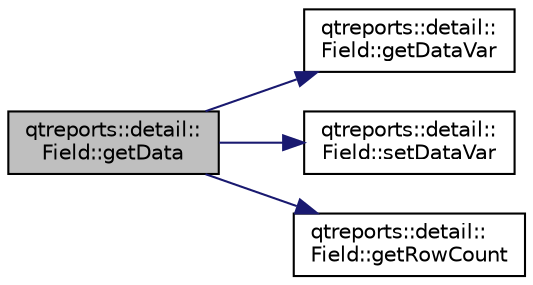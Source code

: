 digraph "qtreports::detail::Field::getData"
{
 // INTERACTIVE_SVG=YES
  bgcolor="transparent";
  edge [fontname="Helvetica",fontsize="10",labelfontname="Helvetica",labelfontsize="10"];
  node [fontname="Helvetica",fontsize="10",shape=record];
  rankdir="LR";
  Node1 [label="qtreports::detail::\lField::getData",height=0.2,width=0.4,color="black", fillcolor="grey75", style="filled", fontcolor="black"];
  Node1 -> Node2 [color="midnightblue",fontsize="10",style="solid",fontname="Helvetica"];
  Node2 [label="qtreports::detail::\lField::getDataVar",height=0.2,width=0.4,color="black",URL="$classqtreports_1_1detail_1_1_field.html#ae113b5828bd46eaf01ef9aeb921bf6c5"];
  Node1 -> Node3 [color="midnightblue",fontsize="10",style="solid",fontname="Helvetica"];
  Node3 [label="qtreports::detail::\lField::setDataVar",height=0.2,width=0.4,color="black",URL="$classqtreports_1_1detail_1_1_field.html#a917bebc8cfb5276b0c87da0f9c4c8b85"];
  Node1 -> Node4 [color="midnightblue",fontsize="10",style="solid",fontname="Helvetica"];
  Node4 [label="qtreports::detail::\lField::getRowCount",height=0.2,width=0.4,color="black",URL="$classqtreports_1_1detail_1_1_field.html#a53c646a9e83d661e7d19654632e764aa",tooltip="Получить количество строк в <field> "];
}
